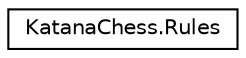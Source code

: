 digraph "Graphical Class Hierarchy"
{
  edge [fontname="Helvetica",fontsize="10",labelfontname="Helvetica",labelfontsize="10"];
  node [fontname="Helvetica",fontsize="10",shape=record];
  rankdir="LR";
  Node1 [label="KatanaChess.Rules",height=0.2,width=0.4,color="black", fillcolor="white", style="filled",URL="$class_katana_chess_1_1_rules.html"];
}
